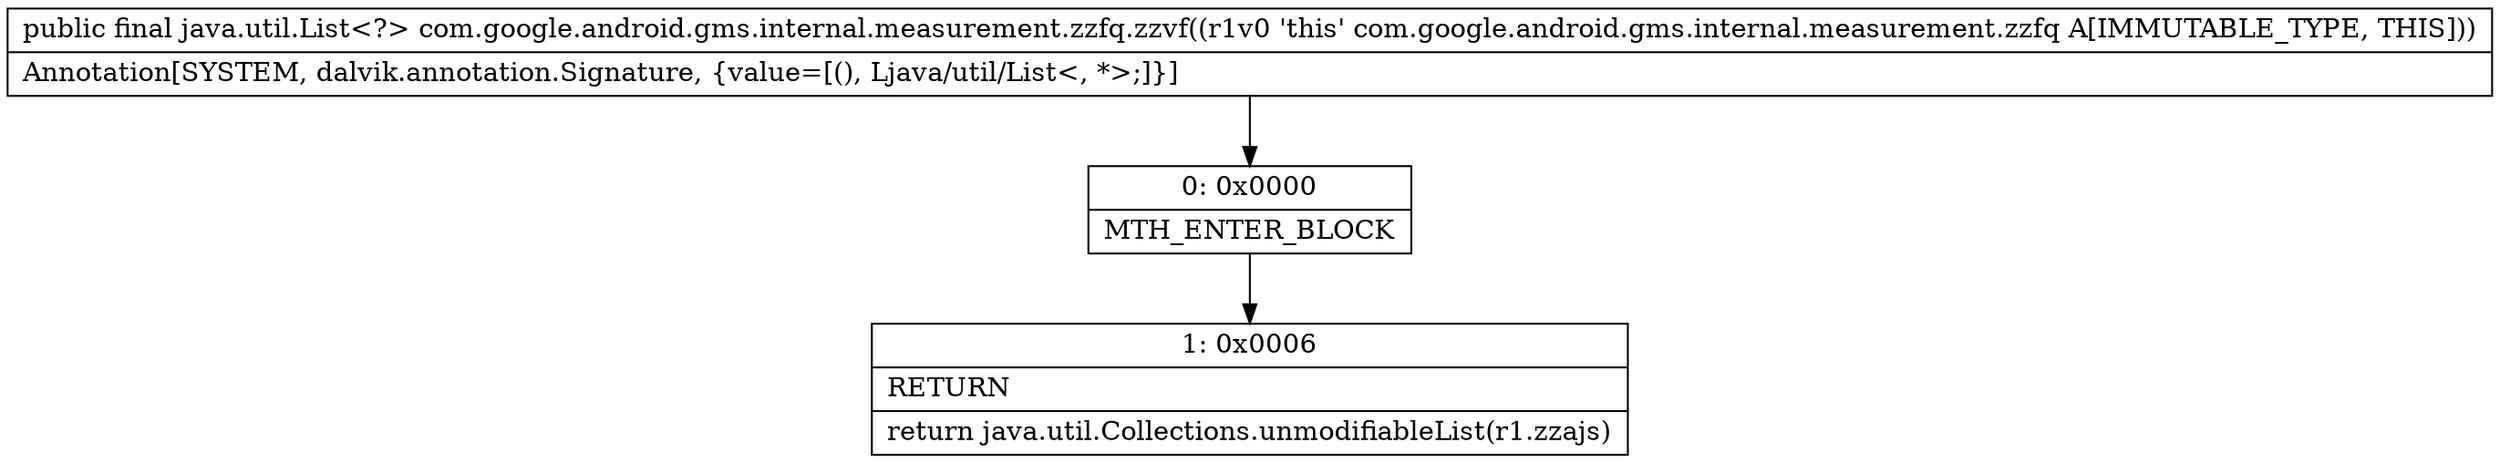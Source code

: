 digraph "CFG forcom.google.android.gms.internal.measurement.zzfq.zzvf()Ljava\/util\/List;" {
Node_0 [shape=record,label="{0\:\ 0x0000|MTH_ENTER_BLOCK\l}"];
Node_1 [shape=record,label="{1\:\ 0x0006|RETURN\l|return java.util.Collections.unmodifiableList(r1.zzajs)\l}"];
MethodNode[shape=record,label="{public final java.util.List\<?\> com.google.android.gms.internal.measurement.zzfq.zzvf((r1v0 'this' com.google.android.gms.internal.measurement.zzfq A[IMMUTABLE_TYPE, THIS]))  | Annotation[SYSTEM, dalvik.annotation.Signature, \{value=[(), Ljava\/util\/List\<, *\>;]\}]\l}"];
MethodNode -> Node_0;
Node_0 -> Node_1;
}

